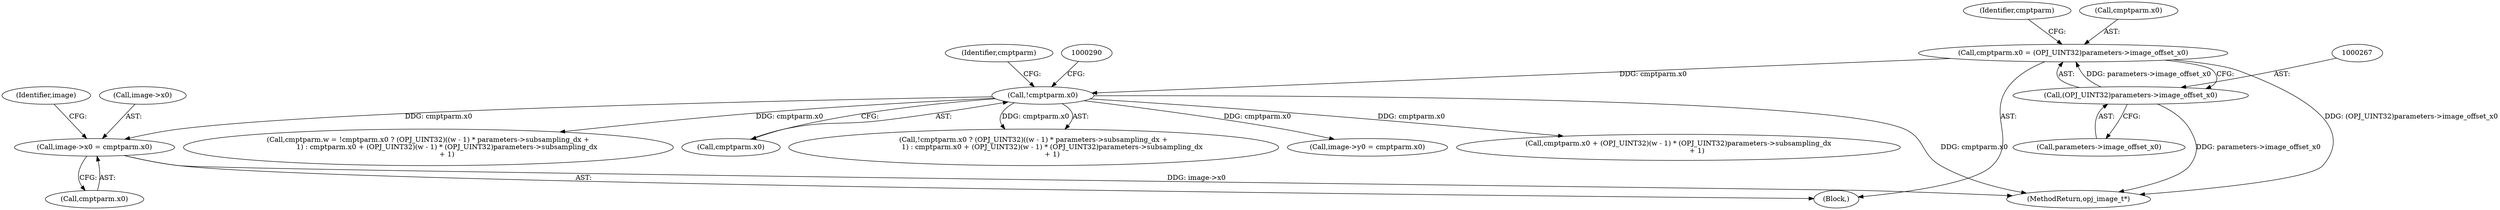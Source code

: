 digraph "0_openjpeg_e5285319229a5d77bf316bb0d3a6cbd3cb8666d9@pointer" {
"1000474" [label="(Call,image->x0 = cmptparm.x0)"];
"1000285" [label="(Call,!cmptparm.x0)"];
"1000262" [label="(Call,cmptparm.x0 = (OPJ_UINT32)parameters->image_offset_x0)"];
"1000266" [label="(Call,(OPJ_UINT32)parameters->image_offset_x0)"];
"1000665" [label="(MethodReturn,opj_image_t*)"];
"1000285" [label="(Call,!cmptparm.x0)"];
"1000481" [label="(Call,image->y0 = cmptparm.x0)"];
"1000475" [label="(Call,image->x0)"];
"1000302" [label="(Identifier,cmptparm)"];
"1000478" [label="(Call,cmptparm.x0)"];
"1000262" [label="(Call,cmptparm.x0 = (OPJ_UINT32)parameters->image_offset_x0)"];
"1000300" [label="(Call,cmptparm.x0 + (OPJ_UINT32)(w - 1) * (OPJ_UINT32)parameters->subsampling_dx\n                 + 1)"];
"1000108" [label="(Block,)"];
"1000273" [label="(Identifier,cmptparm)"];
"1000266" [label="(Call,(OPJ_UINT32)parameters->image_offset_x0)"];
"1000263" [label="(Call,cmptparm.x0)"];
"1000284" [label="(Call,!cmptparm.x0 ? (OPJ_UINT32)((w - 1) * parameters->subsampling_dx +\n                 1) : cmptparm.x0 + (OPJ_UINT32)(w - 1) * (OPJ_UINT32)parameters->subsampling_dx\n                 + 1)"];
"1000483" [label="(Identifier,image)"];
"1000474" [label="(Call,image->x0 = cmptparm.x0)"];
"1000280" [label="(Call,cmptparm.w = !cmptparm.x0 ? (OPJ_UINT32)((w - 1) * parameters->subsampling_dx +\n                 1) : cmptparm.x0 + (OPJ_UINT32)(w - 1) * (OPJ_UINT32)parameters->subsampling_dx\n                 + 1)"];
"1000286" [label="(Call,cmptparm.x0)"];
"1000268" [label="(Call,parameters->image_offset_x0)"];
"1000474" -> "1000108"  [label="AST: "];
"1000474" -> "1000478"  [label="CFG: "];
"1000475" -> "1000474"  [label="AST: "];
"1000478" -> "1000474"  [label="AST: "];
"1000483" -> "1000474"  [label="CFG: "];
"1000474" -> "1000665"  [label="DDG: image->x0"];
"1000285" -> "1000474"  [label="DDG: cmptparm.x0"];
"1000285" -> "1000284"  [label="AST: "];
"1000285" -> "1000286"  [label="CFG: "];
"1000286" -> "1000285"  [label="AST: "];
"1000290" -> "1000285"  [label="CFG: "];
"1000302" -> "1000285"  [label="CFG: "];
"1000285" -> "1000665"  [label="DDG: cmptparm.x0"];
"1000285" -> "1000280"  [label="DDG: cmptparm.x0"];
"1000262" -> "1000285"  [label="DDG: cmptparm.x0"];
"1000285" -> "1000284"  [label="DDG: cmptparm.x0"];
"1000285" -> "1000300"  [label="DDG: cmptparm.x0"];
"1000285" -> "1000481"  [label="DDG: cmptparm.x0"];
"1000262" -> "1000108"  [label="AST: "];
"1000262" -> "1000266"  [label="CFG: "];
"1000263" -> "1000262"  [label="AST: "];
"1000266" -> "1000262"  [label="AST: "];
"1000273" -> "1000262"  [label="CFG: "];
"1000262" -> "1000665"  [label="DDG: (OPJ_UINT32)parameters->image_offset_x0"];
"1000266" -> "1000262"  [label="DDG: parameters->image_offset_x0"];
"1000266" -> "1000268"  [label="CFG: "];
"1000267" -> "1000266"  [label="AST: "];
"1000268" -> "1000266"  [label="AST: "];
"1000266" -> "1000665"  [label="DDG: parameters->image_offset_x0"];
}
